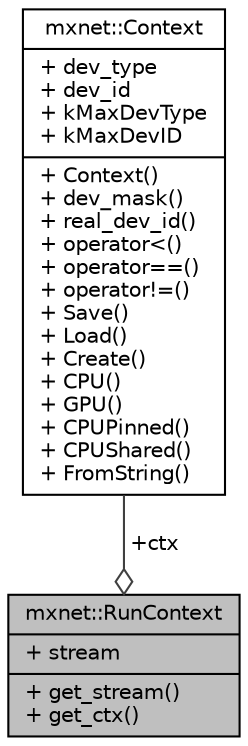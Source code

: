 digraph "mxnet::RunContext"
{
  edge [fontname="Helvetica",fontsize="10",labelfontname="Helvetica",labelfontsize="10"];
  node [fontname="Helvetica",fontsize="10",shape=record];
  Node1 [label="{mxnet::RunContext\n|+ stream\l|+ get_stream()\l+ get_ctx()\l}",height=0.2,width=0.4,color="black", fillcolor="grey75", style="filled", fontcolor="black"];
  Node2 -> Node1 [color="grey25",fontsize="10",style="solid",label=" +ctx" ,arrowhead="odiamond",fontname="Helvetica"];
  Node2 [label="{mxnet::Context\n|+ dev_type\l+ dev_id\l+ kMaxDevType\l+ kMaxDevID\l|+ Context()\l+ dev_mask()\l+ real_dev_id()\l+ operator\<()\l+ operator==()\l+ operator!=()\l+ Save()\l+ Load()\l+ Create()\l+ CPU()\l+ GPU()\l+ CPUPinned()\l+ CPUShared()\l+ FromString()\l}",height=0.2,width=0.4,color="black", fillcolor="white", style="filled",URL="$structmxnet_1_1Context.html",tooltip="Context information about the execution environment. "];
}
